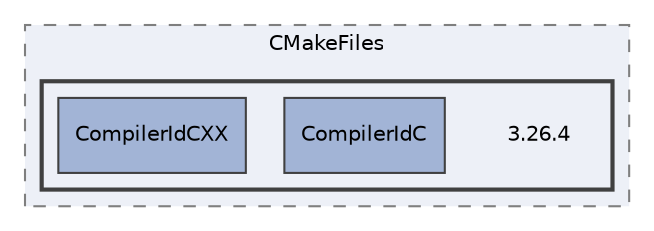 digraph "/home/jose-costa/Documents/Uni/AED/Projeto/cmake-build-debug/CMakeFiles/3.26.4"
{
 // LATEX_PDF_SIZE
  edge [fontname="Helvetica",fontsize="10",labelfontname="Helvetica",labelfontsize="10"];
  node [fontname="Helvetica",fontsize="10",shape=record];
  compound=true
  subgraph clusterdir_f89abcb304c928c7d889aa5625570de5 {
    graph [ bgcolor="#edf0f7", pencolor="grey50", style="filled,dashed,", label="CMakeFiles", fontname="Helvetica", fontsize="10", URL="dir_f89abcb304c928c7d889aa5625570de5.html"]
  subgraph clusterdir_c8284c1556687c316ef5a29057b070f8 {
    graph [ bgcolor="#edf0f7", pencolor="grey25", style="filled,bold,", label="", fontname="Helvetica", fontsize="10", URL="dir_c8284c1556687c316ef5a29057b070f8.html"]
    dir_c8284c1556687c316ef5a29057b070f8 [shape=plaintext, label="3.26.4"];
  dir_dd8c3e830a285e9f4b22b2551e0f5509 [shape=box, label="CompilerIdC", style="filled,", fillcolor="#a2b4d6", color="grey25", URL="dir_dd8c3e830a285e9f4b22b2551e0f5509.html"];
  dir_c13f6416813340f4a4358ca3d2f08f85 [shape=box, label="CompilerIdCXX", style="filled,", fillcolor="#a2b4d6", color="grey25", URL="dir_c13f6416813340f4a4358ca3d2f08f85.html"];
  }
  }
}
